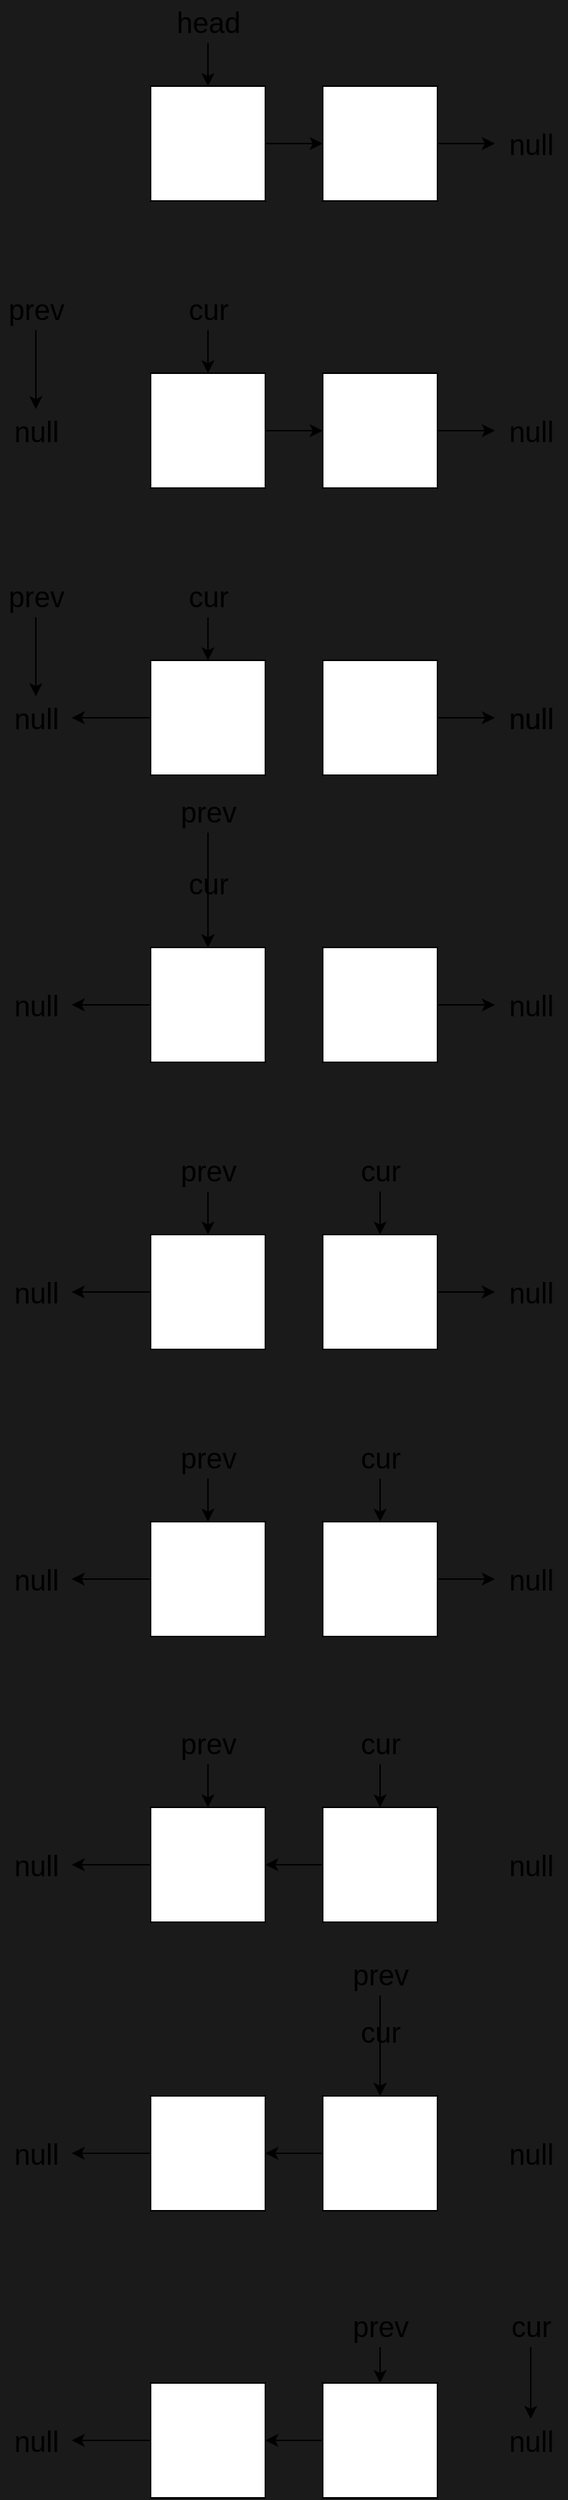 <mxfile>
    <diagram id="CyXqOYeogJFafsd1siwu" name="Page-1">
        <mxGraphModel dx="1139" dy="944" grid="1" gridSize="10" guides="1" tooltips="1" connect="1" arrows="1" fold="1" page="1" pageScale="1" pageWidth="850" pageHeight="1100" background="#1A1A1A" math="0" shadow="0">
            <root>
                <mxCell id="0"/>
                <mxCell id="1" parent="0"/>
                <mxCell id="8" value="" style="edgeStyle=orthogonalEdgeStyle;rounded=0;orthogonalLoop=1;jettySize=auto;html=1;" parent="1" source="2" target="4" edge="1">
                    <mxGeometry relative="1" as="geometry"/>
                </mxCell>
                <mxCell id="2" value="" style="whiteSpace=wrap;html=1;fillColor=#FFFFFF;" parent="1" vertex="1">
                    <mxGeometry x="319" y="160" width="80" height="80" as="geometry"/>
                </mxCell>
                <mxCell id="134" value="" style="edgeStyle=orthogonalEdgeStyle;rounded=0;orthogonalLoop=1;jettySize=auto;html=1;" edge="1" parent="1" source="4" target="36">
                    <mxGeometry relative="1" as="geometry"/>
                </mxCell>
                <mxCell id="4" value="" style="whiteSpace=wrap;html=1;fillColor=#FFFFFF;" parent="1" vertex="1">
                    <mxGeometry x="439" y="160" width="80" height="80" as="geometry"/>
                </mxCell>
                <mxCell id="14" value="" style="edgeStyle=orthogonalEdgeStyle;rounded=0;orthogonalLoop=1;jettySize=auto;html=1;fontSize=20;" parent="1" source="13" target="2" edge="1">
                    <mxGeometry relative="1" as="geometry"/>
                </mxCell>
                <mxCell id="13" value="head" style="text;html=1;align=center;verticalAlign=middle;resizable=0;points=[];autosize=1;strokeColor=none;fontSize=20;" parent="1" vertex="1">
                    <mxGeometry x="329" y="100" width="60" height="30" as="geometry"/>
                </mxCell>
                <mxCell id="19" value="" style="edgeStyle=orthogonalEdgeStyle;rounded=0;orthogonalLoop=1;jettySize=auto;html=1;" parent="1" source="20" target="24" edge="1">
                    <mxGeometry relative="1" as="geometry"/>
                </mxCell>
                <mxCell id="20" value="" style="whiteSpace=wrap;html=1;fillColor=#FFFFFF;" parent="1" vertex="1">
                    <mxGeometry x="319" y="360" width="80" height="80" as="geometry"/>
                </mxCell>
                <mxCell id="23" value="" style="edgeStyle=orthogonalEdgeStyle;rounded=0;orthogonalLoop=1;jettySize=auto;html=1;" parent="1" source="24" edge="1">
                    <mxGeometry relative="1" as="geometry">
                        <mxPoint x="559" y="400.0" as="targetPoint"/>
                    </mxGeometry>
                </mxCell>
                <mxCell id="24" value="" style="whiteSpace=wrap;html=1;fillColor=#FFFFFF;" parent="1" vertex="1">
                    <mxGeometry x="439" y="360" width="80" height="80" as="geometry"/>
                </mxCell>
                <mxCell id="28" value="" style="edgeStyle=orthogonalEdgeStyle;rounded=0;orthogonalLoop=1;jettySize=auto;html=1;fontSize=20;" parent="1" source="29" target="20" edge="1">
                    <mxGeometry relative="1" as="geometry"/>
                </mxCell>
                <mxCell id="29" value="cur" style="text;html=1;align=center;verticalAlign=middle;resizable=0;points=[];autosize=1;strokeColor=none;fontSize=20;" parent="1" vertex="1">
                    <mxGeometry x="339" y="300" width="40" height="30" as="geometry"/>
                </mxCell>
                <mxCell id="79" value="" style="edgeStyle=orthogonalEdgeStyle;rounded=0;orthogonalLoop=1;jettySize=auto;html=1;fontSize=20;" parent="1" source="32" target="34" edge="1">
                    <mxGeometry relative="1" as="geometry"/>
                </mxCell>
                <mxCell id="32" value="prev" style="text;html=1;align=center;verticalAlign=middle;resizable=0;points=[];autosize=1;strokeColor=none;fontSize=20;" parent="1" vertex="1">
                    <mxGeometry x="214" y="300" width="50" height="30" as="geometry"/>
                </mxCell>
                <mxCell id="34" value="null" style="text;html=1;align=center;verticalAlign=middle;resizable=0;points=[];autosize=1;strokeColor=none;fontSize=20;" parent="1" vertex="1">
                    <mxGeometry x="214" y="385" width="50" height="30" as="geometry"/>
                </mxCell>
                <mxCell id="36" value="null" style="text;html=1;align=center;verticalAlign=middle;resizable=0;points=[];autosize=1;strokeColor=none;fontSize=20;" parent="1" vertex="1">
                    <mxGeometry x="559" y="185" width="50" height="30" as="geometry"/>
                </mxCell>
                <mxCell id="84" value="" style="edgeStyle=orthogonalEdgeStyle;rounded=0;orthogonalLoop=1;jettySize=auto;html=1;" edge="1" parent="1" source="38" target="73">
                    <mxGeometry relative="1" as="geometry"/>
                </mxCell>
                <mxCell id="38" value="" style="whiteSpace=wrap;html=1;fillColor=#FFFFFF;" parent="1" vertex="1">
                    <mxGeometry x="319" y="560" width="80" height="80" as="geometry"/>
                </mxCell>
                <mxCell id="41" value="" style="edgeStyle=orthogonalEdgeStyle;rounded=0;orthogonalLoop=1;jettySize=auto;html=1;" parent="1" source="42" edge="1">
                    <mxGeometry relative="1" as="geometry">
                        <mxPoint x="559" y="600.0" as="targetPoint"/>
                    </mxGeometry>
                </mxCell>
                <mxCell id="42" value="" style="whiteSpace=wrap;html=1;fillColor=#FFFFFF;" parent="1" vertex="1">
                    <mxGeometry x="439" y="560" width="80" height="80" as="geometry"/>
                </mxCell>
                <mxCell id="46" value="" style="edgeStyle=orthogonalEdgeStyle;rounded=0;orthogonalLoop=1;jettySize=auto;html=1;fontSize=20;" parent="1" source="47" target="38" edge="1">
                    <mxGeometry relative="1" as="geometry"/>
                </mxCell>
                <mxCell id="47" value="cur" style="text;html=1;align=center;verticalAlign=middle;resizable=0;points=[];autosize=1;strokeColor=none;fontSize=20;" parent="1" vertex="1">
                    <mxGeometry x="339" y="500" width="40" height="30" as="geometry"/>
                </mxCell>
                <mxCell id="80" value="" style="edgeStyle=orthogonalEdgeStyle;rounded=0;orthogonalLoop=1;jettySize=auto;html=1;fontSize=20;" parent="1" source="71" target="73" edge="1">
                    <mxGeometry relative="1" as="geometry"/>
                </mxCell>
                <mxCell id="71" value="prev" style="text;html=1;align=center;verticalAlign=middle;resizable=0;points=[];autosize=1;strokeColor=none;fontSize=20;" parent="1" vertex="1">
                    <mxGeometry x="214" y="500" width="50" height="30" as="geometry"/>
                </mxCell>
                <mxCell id="73" value="null" style="text;html=1;align=center;verticalAlign=middle;resizable=0;points=[];autosize=1;strokeColor=none;fontSize=20;" parent="1" vertex="1">
                    <mxGeometry x="214" y="585" width="50" height="30" as="geometry"/>
                </mxCell>
                <mxCell id="85" value="" style="edgeStyle=orthogonalEdgeStyle;rounded=0;orthogonalLoop=1;jettySize=auto;html=1;" edge="1" parent="1" source="86" target="100">
                    <mxGeometry relative="1" as="geometry"/>
                </mxCell>
                <mxCell id="86" value="" style="whiteSpace=wrap;html=1;fillColor=#FFFFFF;" vertex="1" parent="1">
                    <mxGeometry x="319" y="760" width="80" height="80" as="geometry"/>
                </mxCell>
                <mxCell id="89" value="" style="edgeStyle=orthogonalEdgeStyle;rounded=0;orthogonalLoop=1;jettySize=auto;html=1;" edge="1" parent="1" source="90">
                    <mxGeometry relative="1" as="geometry">
                        <mxPoint x="559" y="800" as="targetPoint"/>
                    </mxGeometry>
                </mxCell>
                <mxCell id="90" value="" style="whiteSpace=wrap;html=1;fillColor=#FFFFFF;" vertex="1" parent="1">
                    <mxGeometry x="439" y="760" width="80" height="80" as="geometry"/>
                </mxCell>
                <mxCell id="95" value="" style="edgeStyle=orthogonalEdgeStyle;rounded=0;orthogonalLoop=1;jettySize=auto;html=1;fontSize=20;" edge="1" parent="1" source="96" target="86">
                    <mxGeometry relative="1" as="geometry"/>
                </mxCell>
                <mxCell id="96" value="cur" style="text;html=1;align=center;verticalAlign=middle;resizable=0;points=[];autosize=1;strokeColor=none;fontSize=20;" vertex="1" parent="1">
                    <mxGeometry x="339" y="700" width="40" height="30" as="geometry"/>
                </mxCell>
                <mxCell id="98" value="" style="edgeStyle=orthogonalEdgeStyle;rounded=0;orthogonalLoop=1;jettySize=auto;html=1;fontSize=20;entryX=0.5;entryY=0;entryDx=0;entryDy=0;" edge="1" parent="1" source="99" target="86">
                    <mxGeometry relative="1" as="geometry"/>
                </mxCell>
                <mxCell id="99" value="prev" style="text;html=1;align=center;verticalAlign=middle;resizable=0;points=[];autosize=1;strokeColor=none;fontSize=20;" vertex="1" parent="1">
                    <mxGeometry x="334" y="650" width="50" height="30" as="geometry"/>
                </mxCell>
                <mxCell id="100" value="null" style="text;html=1;align=center;verticalAlign=middle;resizable=0;points=[];autosize=1;strokeColor=none;fontSize=20;" vertex="1" parent="1">
                    <mxGeometry x="214" y="785" width="50" height="30" as="geometry"/>
                </mxCell>
                <mxCell id="117" value="" style="edgeStyle=orthogonalEdgeStyle;rounded=0;orthogonalLoop=1;jettySize=auto;html=1;" edge="1" parent="1" source="118" target="132">
                    <mxGeometry relative="1" as="geometry"/>
                </mxCell>
                <mxCell id="118" value="" style="whiteSpace=wrap;html=1;fillColor=#FFFFFF;" vertex="1" parent="1">
                    <mxGeometry x="319" y="960" width="80" height="80" as="geometry"/>
                </mxCell>
                <mxCell id="121" value="" style="edgeStyle=orthogonalEdgeStyle;rounded=0;orthogonalLoop=1;jettySize=auto;html=1;" edge="1" parent="1" source="122">
                    <mxGeometry relative="1" as="geometry">
                        <mxPoint x="559" y="1000" as="targetPoint"/>
                    </mxGeometry>
                </mxCell>
                <mxCell id="122" value="" style="whiteSpace=wrap;html=1;fillColor=#FFFFFF;" vertex="1" parent="1">
                    <mxGeometry x="439" y="960" width="80" height="80" as="geometry"/>
                </mxCell>
                <mxCell id="127" value="" style="edgeStyle=orthogonalEdgeStyle;rounded=0;orthogonalLoop=1;jettySize=auto;html=1;fontSize=20;entryX=0.5;entryY=0;entryDx=0;entryDy=0;" edge="1" parent="1" source="128" target="122">
                    <mxGeometry relative="1" as="geometry"/>
                </mxCell>
                <mxCell id="128" value="cur" style="text;html=1;align=center;verticalAlign=middle;resizable=0;points=[];autosize=1;strokeColor=none;fontSize=20;" vertex="1" parent="1">
                    <mxGeometry x="459" y="900" width="40" height="30" as="geometry"/>
                </mxCell>
                <mxCell id="130" value="" style="edgeStyle=orthogonalEdgeStyle;rounded=0;orthogonalLoop=1;jettySize=auto;html=1;fontSize=20;entryX=0.5;entryY=0;entryDx=0;entryDy=0;" edge="1" parent="1" source="131" target="118">
                    <mxGeometry relative="1" as="geometry"/>
                </mxCell>
                <mxCell id="131" value="prev" style="text;html=1;align=center;verticalAlign=middle;resizable=0;points=[];autosize=1;strokeColor=none;fontSize=20;" vertex="1" parent="1">
                    <mxGeometry x="334" y="900" width="50" height="30" as="geometry"/>
                </mxCell>
                <mxCell id="132" value="null" style="text;html=1;align=center;verticalAlign=middle;resizable=0;points=[];autosize=1;strokeColor=none;fontSize=20;" vertex="1" parent="1">
                    <mxGeometry x="214" y="985" width="50" height="30" as="geometry"/>
                </mxCell>
                <mxCell id="135" value="null" style="text;html=1;align=center;verticalAlign=middle;resizable=0;points=[];autosize=1;strokeColor=none;fontSize=20;" vertex="1" parent="1">
                    <mxGeometry x="559" y="385" width="50" height="30" as="geometry"/>
                </mxCell>
                <mxCell id="136" value="null" style="text;html=1;align=center;verticalAlign=middle;resizable=0;points=[];autosize=1;strokeColor=none;fontSize=20;" vertex="1" parent="1">
                    <mxGeometry x="559" y="585" width="50" height="30" as="geometry"/>
                </mxCell>
                <mxCell id="137" value="null" style="text;html=1;align=center;verticalAlign=middle;resizable=0;points=[];autosize=1;strokeColor=none;fontSize=20;" vertex="1" parent="1">
                    <mxGeometry x="559" y="585" width="50" height="30" as="geometry"/>
                </mxCell>
                <mxCell id="138" value="null" style="text;html=1;align=center;verticalAlign=middle;resizable=0;points=[];autosize=1;strokeColor=none;fontSize=20;" vertex="1" parent="1">
                    <mxGeometry x="559" y="785" width="50" height="30" as="geometry"/>
                </mxCell>
                <mxCell id="139" value="null" style="text;html=1;align=center;verticalAlign=middle;resizable=0;points=[];autosize=1;strokeColor=none;fontSize=20;" vertex="1" parent="1">
                    <mxGeometry x="559" y="985" width="50" height="30" as="geometry"/>
                </mxCell>
                <mxCell id="140" value="" style="edgeStyle=orthogonalEdgeStyle;rounded=0;orthogonalLoop=1;jettySize=auto;html=1;" edge="1" parent="1" source="141" target="148">
                    <mxGeometry relative="1" as="geometry"/>
                </mxCell>
                <mxCell id="141" value="" style="whiteSpace=wrap;html=1;fillColor=#FFFFFF;" vertex="1" parent="1">
                    <mxGeometry x="319" y="1160" width="80" height="80" as="geometry"/>
                </mxCell>
                <mxCell id="142" value="" style="edgeStyle=orthogonalEdgeStyle;rounded=0;orthogonalLoop=1;jettySize=auto;html=1;" edge="1" parent="1" source="143">
                    <mxGeometry relative="1" as="geometry">
                        <mxPoint x="559.0" y="1200" as="targetPoint"/>
                    </mxGeometry>
                </mxCell>
                <mxCell id="143" value="" style="whiteSpace=wrap;html=1;fillColor=#FFFFFF;" vertex="1" parent="1">
                    <mxGeometry x="439" y="1160" width="80" height="80" as="geometry"/>
                </mxCell>
                <mxCell id="144" value="" style="edgeStyle=orthogonalEdgeStyle;rounded=0;orthogonalLoop=1;jettySize=auto;html=1;fontSize=20;entryX=0.5;entryY=0;entryDx=0;entryDy=0;" edge="1" parent="1" source="145" target="143">
                    <mxGeometry relative="1" as="geometry"/>
                </mxCell>
                <mxCell id="145" value="cur" style="text;html=1;align=center;verticalAlign=middle;resizable=0;points=[];autosize=1;strokeColor=none;fontSize=20;" vertex="1" parent="1">
                    <mxGeometry x="459" y="1100" width="40" height="30" as="geometry"/>
                </mxCell>
                <mxCell id="146" value="" style="edgeStyle=orthogonalEdgeStyle;rounded=0;orthogonalLoop=1;jettySize=auto;html=1;fontSize=20;entryX=0.5;entryY=0;entryDx=0;entryDy=0;" edge="1" parent="1" source="147" target="141">
                    <mxGeometry relative="1" as="geometry"/>
                </mxCell>
                <mxCell id="147" value="prev" style="text;html=1;align=center;verticalAlign=middle;resizable=0;points=[];autosize=1;strokeColor=none;fontSize=20;" vertex="1" parent="1">
                    <mxGeometry x="334" y="1100" width="50" height="30" as="geometry"/>
                </mxCell>
                <mxCell id="148" value="null" style="text;html=1;align=center;verticalAlign=middle;resizable=0;points=[];autosize=1;strokeColor=none;fontSize=20;" vertex="1" parent="1">
                    <mxGeometry x="214" y="1185" width="50" height="30" as="geometry"/>
                </mxCell>
                <mxCell id="149" value="null" style="text;html=1;align=center;verticalAlign=middle;resizable=0;points=[];autosize=1;strokeColor=none;fontSize=20;" vertex="1" parent="1">
                    <mxGeometry x="559" y="1185" width="50" height="30" as="geometry"/>
                </mxCell>
                <mxCell id="150" value="" style="edgeStyle=orthogonalEdgeStyle;rounded=0;orthogonalLoop=1;jettySize=auto;html=1;" edge="1" parent="1" source="151" target="158">
                    <mxGeometry relative="1" as="geometry"/>
                </mxCell>
                <mxCell id="151" value="" style="whiteSpace=wrap;html=1;fillColor=#FFFFFF;" vertex="1" parent="1">
                    <mxGeometry x="319" y="1359" width="80" height="80" as="geometry"/>
                </mxCell>
                <mxCell id="160" value="" style="edgeStyle=orthogonalEdgeStyle;rounded=0;orthogonalLoop=1;jettySize=auto;html=1;" edge="1" parent="1" source="153" target="151">
                    <mxGeometry relative="1" as="geometry"/>
                </mxCell>
                <mxCell id="153" value="" style="whiteSpace=wrap;html=1;fillColor=#FFFFFF;" vertex="1" parent="1">
                    <mxGeometry x="439" y="1359" width="80" height="80" as="geometry"/>
                </mxCell>
                <mxCell id="154" value="" style="edgeStyle=orthogonalEdgeStyle;rounded=0;orthogonalLoop=1;jettySize=auto;html=1;fontSize=20;entryX=0.5;entryY=0;entryDx=0;entryDy=0;" edge="1" parent="1" source="155" target="153">
                    <mxGeometry relative="1" as="geometry"/>
                </mxCell>
                <mxCell id="155" value="cur" style="text;html=1;align=center;verticalAlign=middle;resizable=0;points=[];autosize=1;strokeColor=none;fontSize=20;" vertex="1" parent="1">
                    <mxGeometry x="459" y="1299" width="40" height="30" as="geometry"/>
                </mxCell>
                <mxCell id="156" value="" style="edgeStyle=orthogonalEdgeStyle;rounded=0;orthogonalLoop=1;jettySize=auto;html=1;fontSize=20;entryX=0.5;entryY=0;entryDx=0;entryDy=0;" edge="1" parent="1" source="157" target="151">
                    <mxGeometry relative="1" as="geometry"/>
                </mxCell>
                <mxCell id="157" value="prev" style="text;html=1;align=center;verticalAlign=middle;resizable=0;points=[];autosize=1;strokeColor=none;fontSize=20;" vertex="1" parent="1">
                    <mxGeometry x="334" y="1299" width="50" height="30" as="geometry"/>
                </mxCell>
                <mxCell id="158" value="null" style="text;html=1;align=center;verticalAlign=middle;resizable=0;points=[];autosize=1;strokeColor=none;fontSize=20;" vertex="1" parent="1">
                    <mxGeometry x="214" y="1384" width="50" height="30" as="geometry"/>
                </mxCell>
                <mxCell id="159" value="null" style="text;html=1;align=center;verticalAlign=middle;resizable=0;points=[];autosize=1;strokeColor=none;fontSize=20;" vertex="1" parent="1">
                    <mxGeometry x="559" y="1384" width="50" height="30" as="geometry"/>
                </mxCell>
                <mxCell id="161" value="" style="edgeStyle=orthogonalEdgeStyle;rounded=0;orthogonalLoop=1;jettySize=auto;html=1;" edge="1" parent="1" source="162" target="169">
                    <mxGeometry relative="1" as="geometry"/>
                </mxCell>
                <mxCell id="162" value="" style="whiteSpace=wrap;html=1;fillColor=#FFFFFF;" vertex="1" parent="1">
                    <mxGeometry x="319" y="1560" width="80" height="80" as="geometry"/>
                </mxCell>
                <mxCell id="163" value="" style="edgeStyle=orthogonalEdgeStyle;rounded=0;orthogonalLoop=1;jettySize=auto;html=1;" edge="1" parent="1" source="164" target="162">
                    <mxGeometry relative="1" as="geometry"/>
                </mxCell>
                <mxCell id="164" value="" style="whiteSpace=wrap;html=1;fillColor=#FFFFFF;" vertex="1" parent="1">
                    <mxGeometry x="439" y="1560" width="80" height="80" as="geometry"/>
                </mxCell>
                <mxCell id="165" value="" style="edgeStyle=orthogonalEdgeStyle;rounded=0;orthogonalLoop=1;jettySize=auto;html=1;fontSize=20;entryX=0.5;entryY=0;entryDx=0;entryDy=0;" edge="1" parent="1" source="166" target="164">
                    <mxGeometry relative="1" as="geometry"/>
                </mxCell>
                <mxCell id="166" value="cur" style="text;html=1;align=center;verticalAlign=middle;resizable=0;points=[];autosize=1;strokeColor=none;fontSize=20;" vertex="1" parent="1">
                    <mxGeometry x="459" y="1500" width="40" height="30" as="geometry"/>
                </mxCell>
                <mxCell id="167" value="" style="edgeStyle=orthogonalEdgeStyle;rounded=0;orthogonalLoop=1;jettySize=auto;html=1;fontSize=20;" edge="1" parent="1" source="168">
                    <mxGeometry relative="1" as="geometry">
                        <mxPoint x="479" y="1560" as="targetPoint"/>
                    </mxGeometry>
                </mxCell>
                <mxCell id="168" value="prev" style="text;html=1;align=center;verticalAlign=middle;resizable=0;points=[];autosize=1;strokeColor=none;fontSize=20;" vertex="1" parent="1">
                    <mxGeometry x="454" y="1460" width="50" height="30" as="geometry"/>
                </mxCell>
                <mxCell id="169" value="null" style="text;html=1;align=center;verticalAlign=middle;resizable=0;points=[];autosize=1;strokeColor=none;fontSize=20;" vertex="1" parent="1">
                    <mxGeometry x="214" y="1585" width="50" height="30" as="geometry"/>
                </mxCell>
                <mxCell id="170" value="null" style="text;html=1;align=center;verticalAlign=middle;resizable=0;points=[];autosize=1;strokeColor=none;fontSize=20;" vertex="1" parent="1">
                    <mxGeometry x="559" y="1585" width="50" height="30" as="geometry"/>
                </mxCell>
                <mxCell id="171" value="" style="edgeStyle=orthogonalEdgeStyle;rounded=0;orthogonalLoop=1;jettySize=auto;html=1;" edge="1" parent="1" source="172" target="179">
                    <mxGeometry relative="1" as="geometry"/>
                </mxCell>
                <mxCell id="172" value="" style="whiteSpace=wrap;html=1;fillColor=#FFFFFF;" vertex="1" parent="1">
                    <mxGeometry x="319" y="1760" width="80" height="80" as="geometry"/>
                </mxCell>
                <mxCell id="173" value="" style="edgeStyle=orthogonalEdgeStyle;rounded=0;orthogonalLoop=1;jettySize=auto;html=1;" edge="1" parent="1" source="174" target="172">
                    <mxGeometry relative="1" as="geometry"/>
                </mxCell>
                <mxCell id="174" value="" style="whiteSpace=wrap;html=1;fillColor=#FFFFFF;" vertex="1" parent="1">
                    <mxGeometry x="439" y="1760" width="80" height="80" as="geometry"/>
                </mxCell>
                <mxCell id="181" value="" style="edgeStyle=orthogonalEdgeStyle;rounded=0;orthogonalLoop=1;jettySize=auto;html=1;" edge="1" parent="1" source="176" target="180">
                    <mxGeometry relative="1" as="geometry"/>
                </mxCell>
                <mxCell id="176" value="cur" style="text;html=1;align=center;verticalAlign=middle;resizable=0;points=[];autosize=1;strokeColor=none;fontSize=20;" vertex="1" parent="1">
                    <mxGeometry x="564" y="1705" width="40" height="30" as="geometry"/>
                </mxCell>
                <mxCell id="177" value="" style="edgeStyle=orthogonalEdgeStyle;rounded=0;orthogonalLoop=1;jettySize=auto;html=1;fontSize=20;" edge="1" parent="1" source="178">
                    <mxGeometry relative="1" as="geometry">
                        <mxPoint x="479" y="1760" as="targetPoint"/>
                    </mxGeometry>
                </mxCell>
                <mxCell id="178" value="prev" style="text;html=1;align=center;verticalAlign=middle;resizable=0;points=[];autosize=1;strokeColor=none;fontSize=20;" vertex="1" parent="1">
                    <mxGeometry x="454" y="1705" width="50" height="30" as="geometry"/>
                </mxCell>
                <mxCell id="179" value="null" style="text;html=1;align=center;verticalAlign=middle;resizable=0;points=[];autosize=1;strokeColor=none;fontSize=20;" vertex="1" parent="1">
                    <mxGeometry x="214" y="1785" width="50" height="30" as="geometry"/>
                </mxCell>
                <mxCell id="180" value="null" style="text;html=1;align=center;verticalAlign=middle;resizable=0;points=[];autosize=1;strokeColor=none;fontSize=20;" vertex="1" parent="1">
                    <mxGeometry x="559" y="1785" width="50" height="30" as="geometry"/>
                </mxCell>
            </root>
        </mxGraphModel>
    </diagram>
</mxfile>